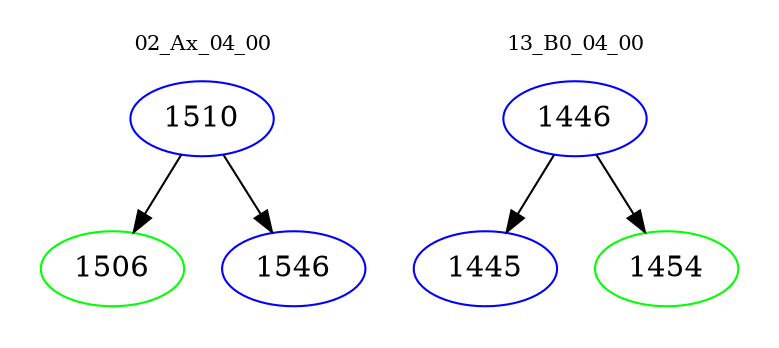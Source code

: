 digraph{
subgraph cluster_0 {
color = white
label = "02_Ax_04_00";
fontsize=10;
T0_1510 [label="1510", color="blue"]
T0_1510 -> T0_1506 [color="black"]
T0_1506 [label="1506", color="green"]
T0_1510 -> T0_1546 [color="black"]
T0_1546 [label="1546", color="blue"]
}
subgraph cluster_1 {
color = white
label = "13_B0_04_00";
fontsize=10;
T1_1446 [label="1446", color="blue"]
T1_1446 -> T1_1445 [color="black"]
T1_1445 [label="1445", color="blue"]
T1_1446 -> T1_1454 [color="black"]
T1_1454 [label="1454", color="green"]
}
}
